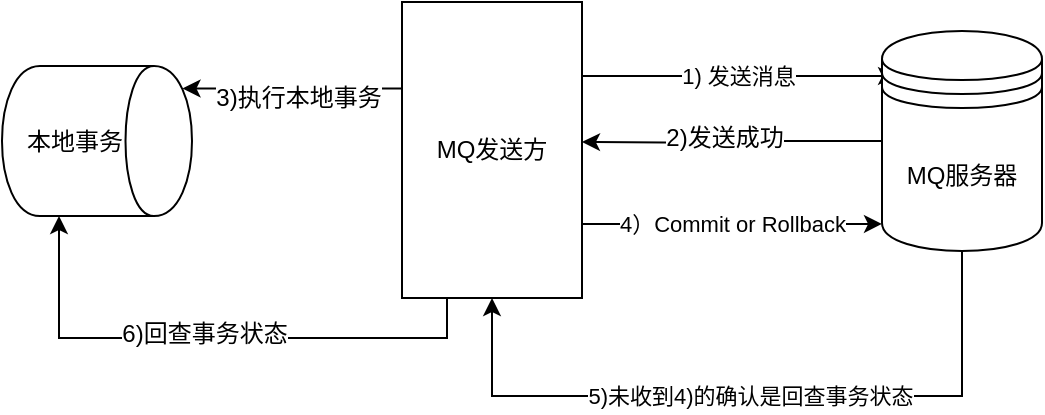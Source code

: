<mxfile version="10.5.1" type="github"><diagram id="yO_GEqYGd_Jfp-rW3tyH" name="Page-1"><mxGraphModel dx="886" dy="593" grid="1" gridSize="10" guides="1" tooltips="1" connect="1" arrows="1" fold="1" page="1" pageScale="1" pageWidth="827" pageHeight="1169" math="0" shadow="0"><root><mxCell id="0"/><mxCell id="1" parent="0"/><mxCell id="WWUfv2tplLgRIS7qv0IR-1" value="本地事务" style="shape=cylinder;whiteSpace=wrap;html=1;boundedLbl=1;backgroundOutline=1;direction=south;" vertex="1" parent="1"><mxGeometry x="10" y="215" width="95" height="75" as="geometry"/></mxCell><mxCell id="WWUfv2tplLgRIS7qv0IR-4" value="1) 发送消息" style="edgeStyle=orthogonalEdgeStyle;rounded=0;orthogonalLoop=1;jettySize=auto;html=1;exitX=1;exitY=0.25;exitDx=0;exitDy=0;entryX=0.088;entryY=0.205;entryDx=0;entryDy=0;entryPerimeter=0;" edge="1" parent="1" source="WWUfv2tplLgRIS7qv0IR-2" target="WWUfv2tplLgRIS7qv0IR-3"><mxGeometry relative="1" as="geometry"/></mxCell><mxCell id="WWUfv2tplLgRIS7qv0IR-7" style="edgeStyle=orthogonalEdgeStyle;rounded=0;orthogonalLoop=1;jettySize=auto;html=1;exitX=0;exitY=0.25;exitDx=0;exitDy=0;entryX=0.15;entryY=0.05;entryDx=0;entryDy=0;entryPerimeter=0;" edge="1" parent="1" source="WWUfv2tplLgRIS7qv0IR-2" target="WWUfv2tplLgRIS7qv0IR-1"><mxGeometry relative="1" as="geometry"><Array as="points"><mxPoint x="210" y="226"/></Array></mxGeometry></mxCell><mxCell id="WWUfv2tplLgRIS7qv0IR-8" value="3)执行本地事务" style="text;html=1;resizable=0;points=[];align=center;verticalAlign=middle;labelBackgroundColor=#ffffff;" vertex="1" connectable="0" parent="WWUfv2tplLgRIS7qv0IR-7"><mxGeometry x="0.229" y="-1" relative="1" as="geometry"><mxPoint x="12.5" y="5" as="offset"/></mxGeometry></mxCell><mxCell id="WWUfv2tplLgRIS7qv0IR-9" value="4）Commit or Rollback" style="edgeStyle=orthogonalEdgeStyle;rounded=0;orthogonalLoop=1;jettySize=auto;html=1;exitX=1;exitY=0.75;exitDx=0;exitDy=0;entryX=0;entryY=0.877;entryDx=0;entryDy=0;entryPerimeter=0;" edge="1" parent="1" source="WWUfv2tplLgRIS7qv0IR-2" target="WWUfv2tplLgRIS7qv0IR-3"><mxGeometry relative="1" as="geometry"/></mxCell><mxCell id="WWUfv2tplLgRIS7qv0IR-11" style="edgeStyle=orthogonalEdgeStyle;rounded=0;orthogonalLoop=1;jettySize=auto;html=1;exitX=0.25;exitY=1;exitDx=0;exitDy=0;entryX=1;entryY=0.7;entryDx=0;entryDy=0;" edge="1" parent="1" source="WWUfv2tplLgRIS7qv0IR-2" target="WWUfv2tplLgRIS7qv0IR-1"><mxGeometry relative="1" as="geometry"/></mxCell><mxCell id="WWUfv2tplLgRIS7qv0IR-12" value="6)回查事务状态&lt;br&gt;" style="text;html=1;resizable=0;points=[];align=center;verticalAlign=middle;labelBackgroundColor=#ffffff;" vertex="1" connectable="0" parent="WWUfv2tplLgRIS7qv0IR-11"><mxGeometry x="0.033" y="-2" relative="1" as="geometry"><mxPoint as="offset"/></mxGeometry></mxCell><mxCell id="WWUfv2tplLgRIS7qv0IR-2" value="MQ发送方" style="rounded=0;whiteSpace=wrap;html=1;" vertex="1" parent="1"><mxGeometry x="210" y="183" width="90" height="148" as="geometry"/></mxCell><mxCell id="WWUfv2tplLgRIS7qv0IR-5" style="edgeStyle=orthogonalEdgeStyle;rounded=0;orthogonalLoop=1;jettySize=auto;html=1;exitX=0;exitY=0.5;exitDx=0;exitDy=0;" edge="1" parent="1" source="WWUfv2tplLgRIS7qv0IR-3"><mxGeometry relative="1" as="geometry"><mxPoint x="300" y="253" as="targetPoint"/></mxGeometry></mxCell><mxCell id="WWUfv2tplLgRIS7qv0IR-6" value="2)发送成功" style="text;html=1;resizable=0;points=[];align=center;verticalAlign=middle;labelBackgroundColor=#ffffff;" vertex="1" connectable="0" parent="WWUfv2tplLgRIS7qv0IR-5"><mxGeometry x="0.067" y="-3" relative="1" as="geometry"><mxPoint as="offset"/></mxGeometry></mxCell><mxCell id="WWUfv2tplLgRIS7qv0IR-10" value="5)未收到4)的确认是回查事务状态" style="edgeStyle=orthogonalEdgeStyle;rounded=0;orthogonalLoop=1;jettySize=auto;html=1;exitX=0.5;exitY=1;exitDx=0;exitDy=0;entryX=0.5;entryY=1;entryDx=0;entryDy=0;" edge="1" parent="1" source="WWUfv2tplLgRIS7qv0IR-3" target="WWUfv2tplLgRIS7qv0IR-2"><mxGeometry relative="1" as="geometry"><Array as="points"><mxPoint x="490" y="380"/><mxPoint x="255" y="380"/></Array></mxGeometry></mxCell><mxCell id="WWUfv2tplLgRIS7qv0IR-3" value="MQ服务器" style="shape=datastore;whiteSpace=wrap;html=1;" vertex="1" parent="1"><mxGeometry x="450" y="197.5" width="80" height="110" as="geometry"/></mxCell></root></mxGraphModel></diagram></mxfile>